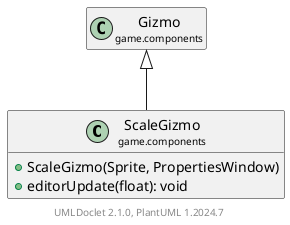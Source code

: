 @startuml
    set namespaceSeparator none
    hide empty fields
    hide empty methods

    class "<size:14>ScaleGizmo\n<size:10>game.components" as game.components.ScaleGizmo [[ScaleGizmo.html]] {
        +ScaleGizmo(Sprite, PropertiesWindow)
        +editorUpdate(float): void
    }

    class "<size:14>Gizmo\n<size:10>game.components" as game.components.Gizmo [[Gizmo.html]]

    game.components.Gizmo <|-- game.components.ScaleGizmo

    center footer UMLDoclet 2.1.0, PlantUML %version()
@enduml
